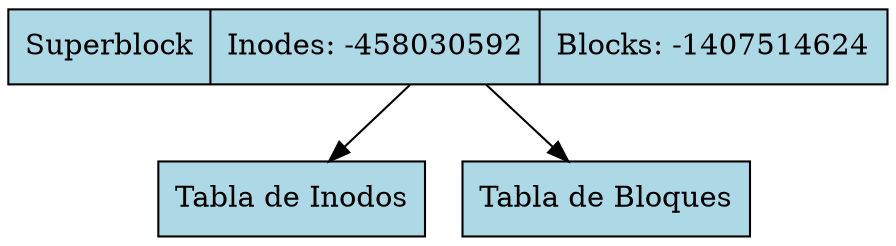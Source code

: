 digraph Tree {
node [shape=record, style=filled, fillcolor=lightblue];
"Superblock" [label="Superblock | Inodes: -458030592 | Blocks: -1407514624"];
"InodeTable" [label="Tabla de Inodos"];
"BlockTable" [label="Tabla de Bloques"];
"Superblock" -> "InodeTable";
"Superblock" -> "BlockTable";
}
